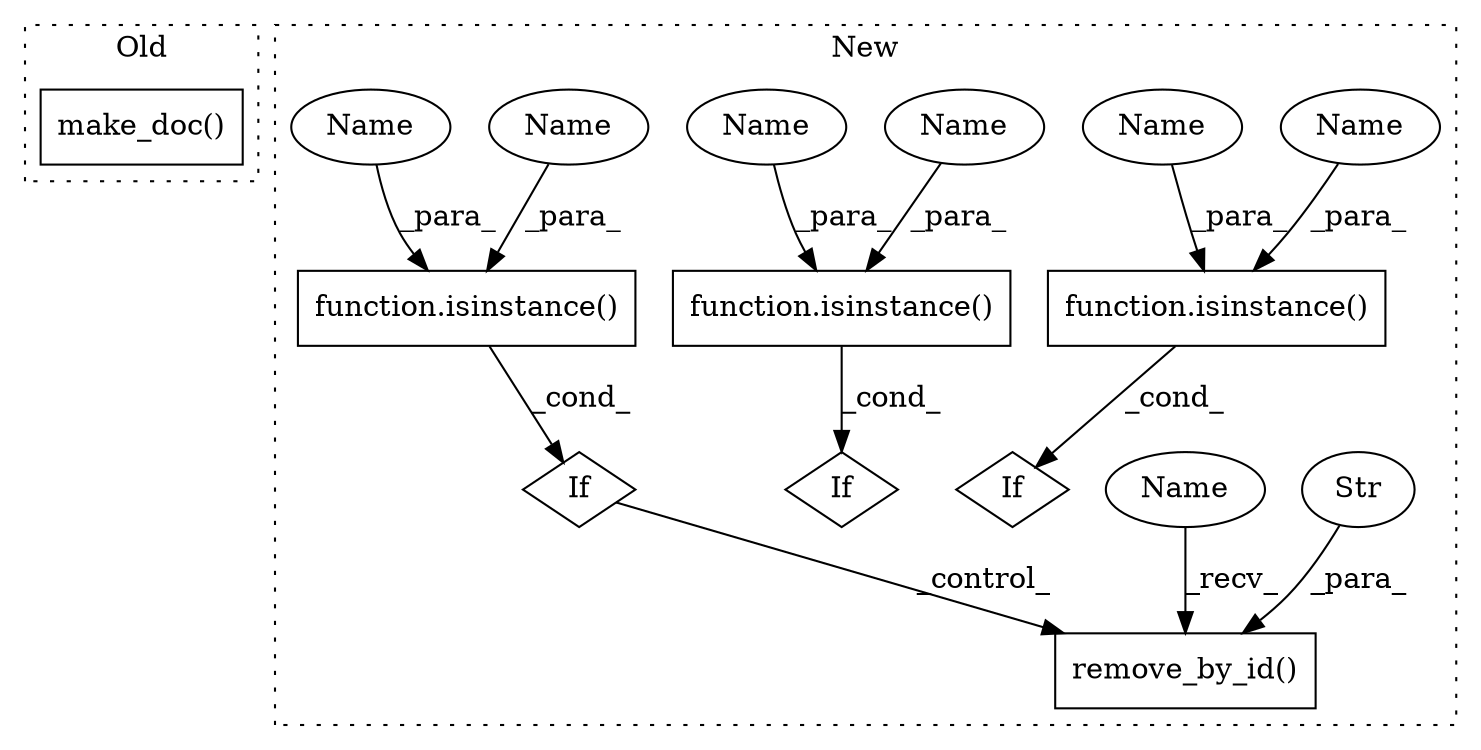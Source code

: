 digraph G {
subgraph cluster0 {
1 [label="make_doc()" a="75" s="13379,13414" l="13,1" shape="box"];
label = "Old";
style="dotted";
}
subgraph cluster1 {
2 [label="remove_by_id()" a="75" s="16833,16858" l="19,1" shape="box"];
3 [label="If" a="96" s="16751" l="3" shape="diamond"];
4 [label="Str" a="66" s="16852" l="6" shape="ellipse"];
5 [label="function.isinstance()" a="75" s="16754,16783" l="11,1" shape="box"];
6 [label="function.isinstance()" a="75" s="16934,16963" l="11,1" shape="box"];
7 [label="If" a="96" s="16931" l="3" shape="diamond"];
8 [label="function.isinstance()" a="75" s="16581,16610" l="11,1" shape="box"];
9 [label="If" a="96" s="16578" l="3" shape="diamond"];
10 [label="Name" a="87" s="16592" l="5" shape="ellipse"];
11 [label="Name" a="87" s="16945" l="5" shape="ellipse"];
12 [label="Name" a="87" s="16833" l="5" shape="ellipse"];
13 [label="Name" a="87" s="16765" l="5" shape="ellipse"];
14 [label="Name" a="87" s="16952" l="11" shape="ellipse"];
15 [label="Name" a="87" s="16772" l="11" shape="ellipse"];
16 [label="Name" a="87" s="16599" l="11" shape="ellipse"];
label = "New";
style="dotted";
}
3 -> 2 [label="_control_"];
4 -> 2 [label="_para_"];
5 -> 3 [label="_cond_"];
6 -> 7 [label="_cond_"];
8 -> 9 [label="_cond_"];
10 -> 8 [label="_para_"];
11 -> 6 [label="_para_"];
12 -> 2 [label="_recv_"];
13 -> 5 [label="_para_"];
14 -> 6 [label="_para_"];
15 -> 5 [label="_para_"];
16 -> 8 [label="_para_"];
}